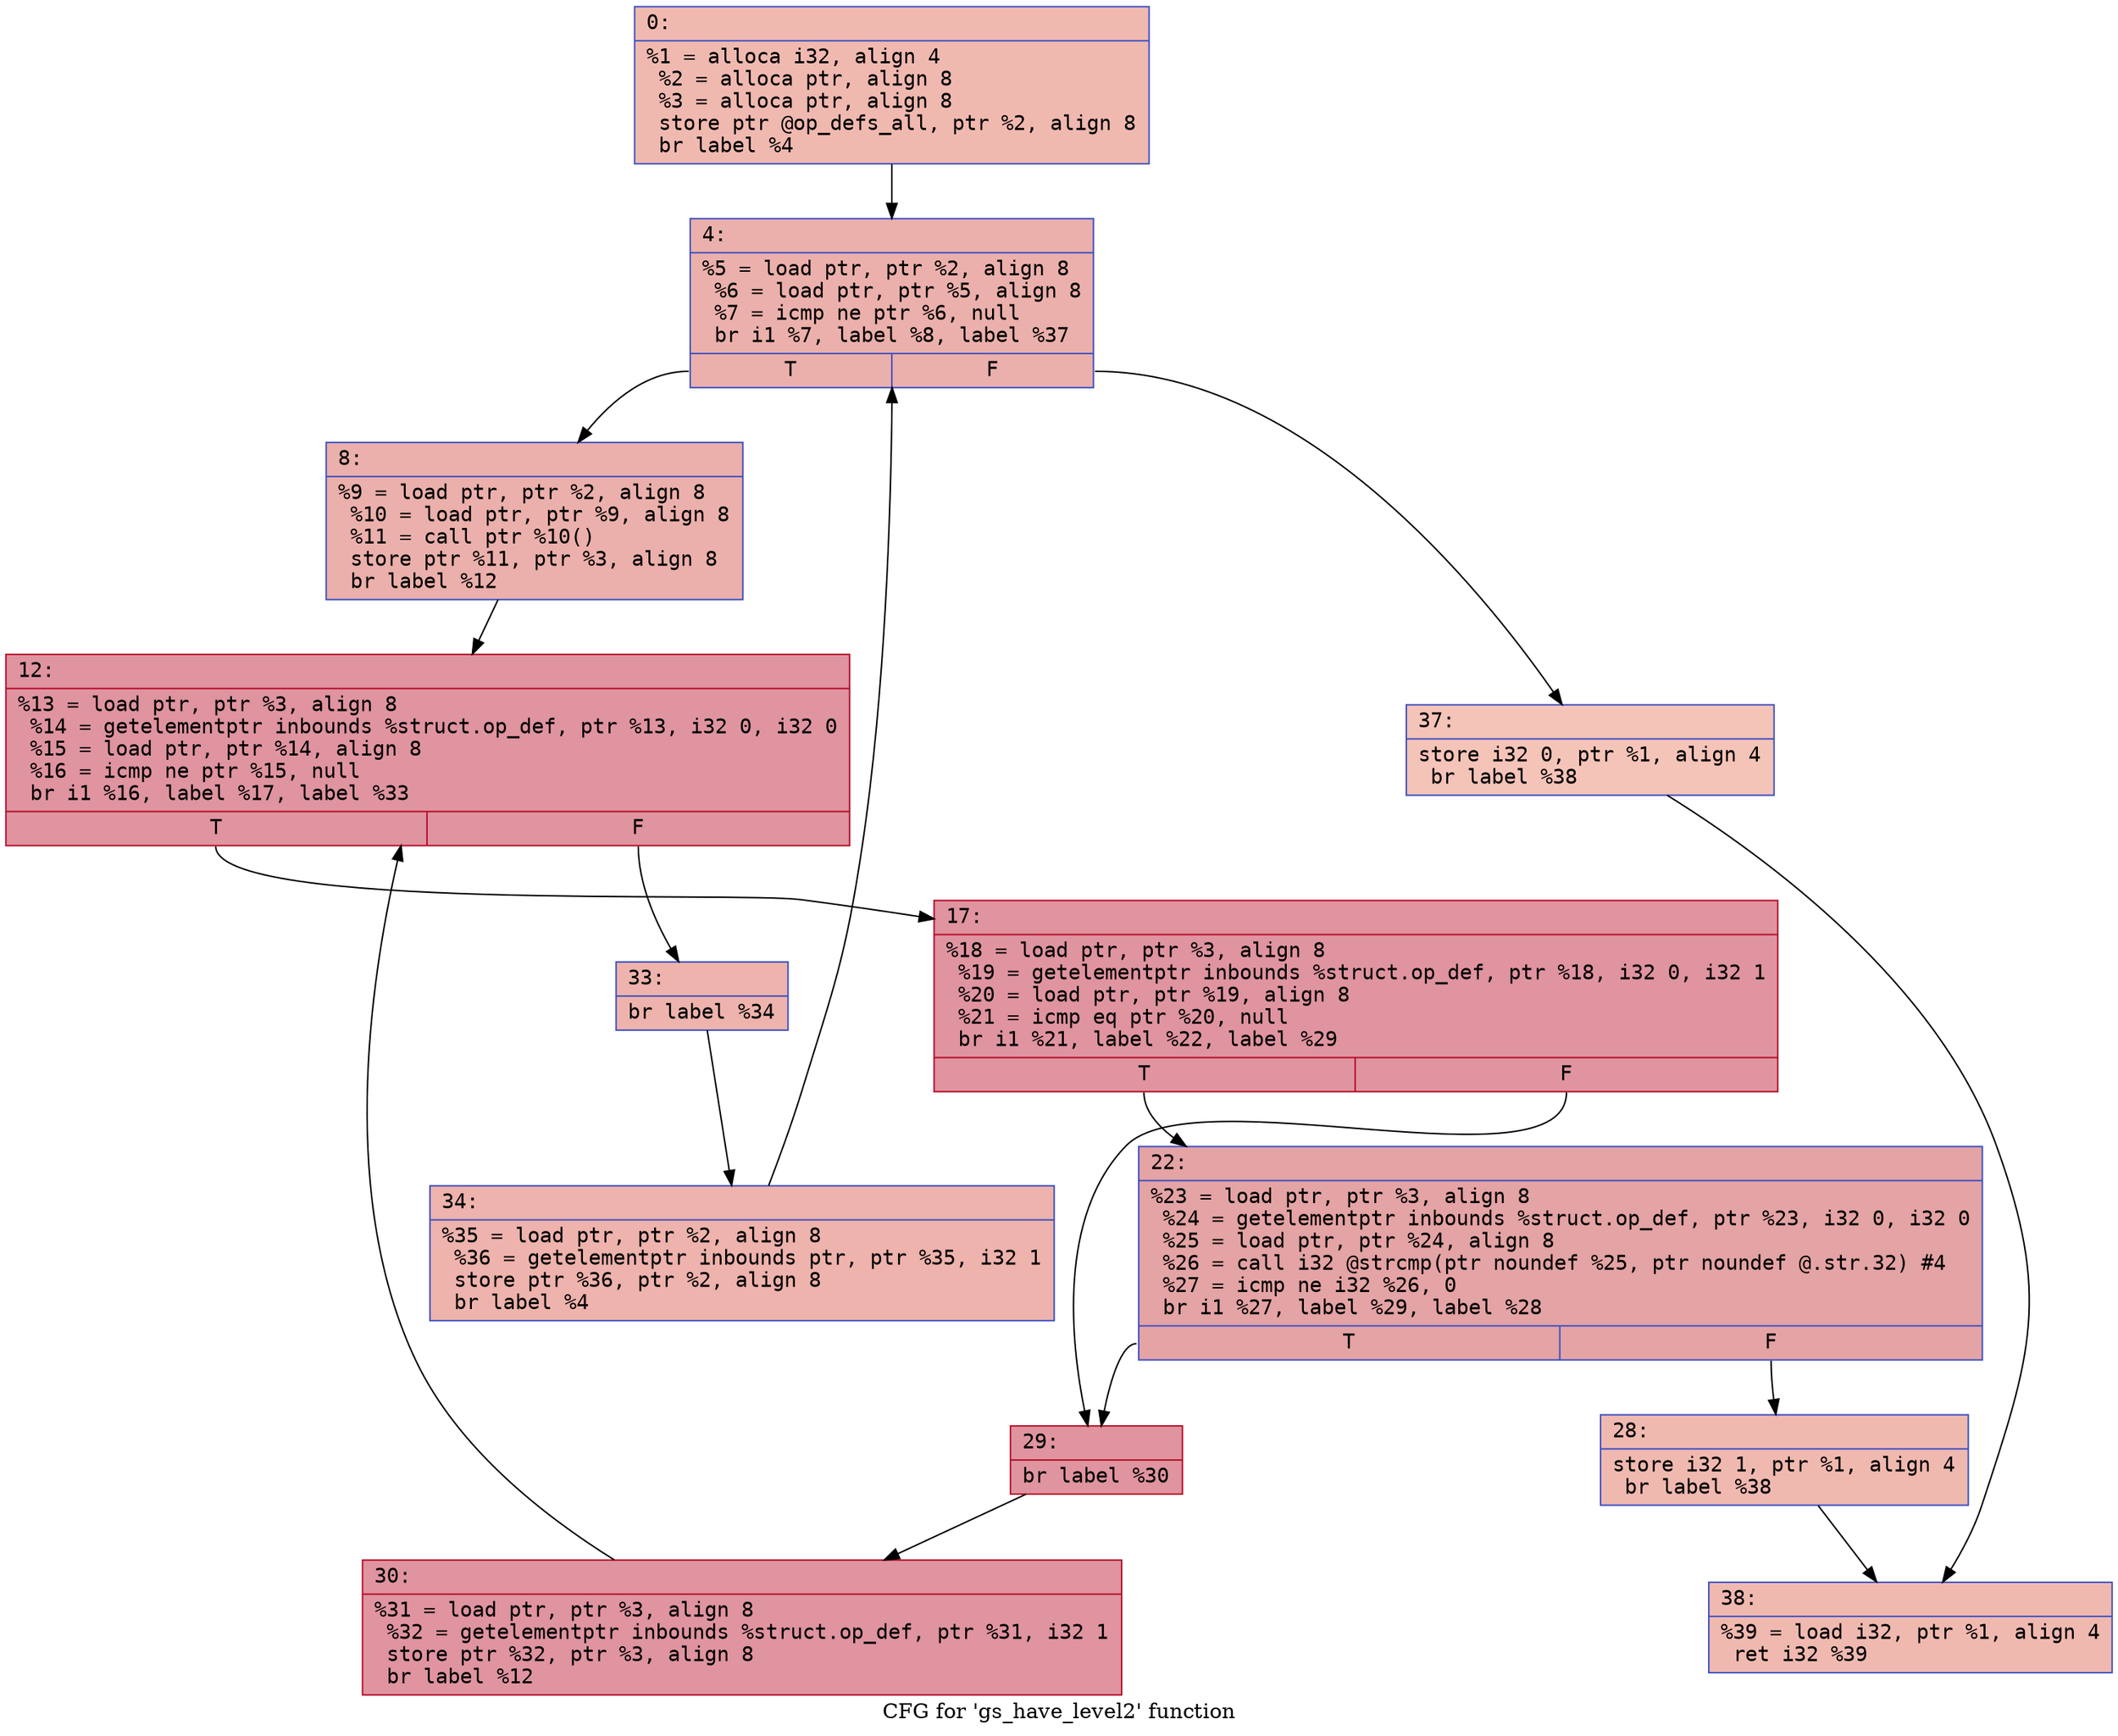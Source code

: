 digraph "CFG for 'gs_have_level2' function" {
	label="CFG for 'gs_have_level2' function";

	Node0x6000016425d0 [shape=record,color="#3d50c3ff", style=filled, fillcolor="#de614d70" fontname="Courier",label="{0:\l|  %1 = alloca i32, align 4\l  %2 = alloca ptr, align 8\l  %3 = alloca ptr, align 8\l  store ptr @op_defs_all, ptr %2, align 8\l  br label %4\l}"];
	Node0x6000016425d0 -> Node0x600001642620[tooltip="0 -> 4\nProbability 100.00%" ];
	Node0x600001642620 [shape=record,color="#3d50c3ff", style=filled, fillcolor="#d24b4070" fontname="Courier",label="{4:\l|  %5 = load ptr, ptr %2, align 8\l  %6 = load ptr, ptr %5, align 8\l  %7 = icmp ne ptr %6, null\l  br i1 %7, label %8, label %37\l|{<s0>T|<s1>F}}"];
	Node0x600001642620:s0 -> Node0x600001642670[tooltip="4 -> 8\nProbability 96.88%" ];
	Node0x600001642620:s1 -> Node0x600001642940[tooltip="4 -> 37\nProbability 3.12%" ];
	Node0x600001642670 [shape=record,color="#3d50c3ff", style=filled, fillcolor="#d24b4070" fontname="Courier",label="{8:\l|  %9 = load ptr, ptr %2, align 8\l  %10 = load ptr, ptr %9, align 8\l  %11 = call ptr %10()\l  store ptr %11, ptr %3, align 8\l  br label %12\l}"];
	Node0x600001642670 -> Node0x6000016426c0[tooltip="8 -> 12\nProbability 100.00%" ];
	Node0x6000016426c0 [shape=record,color="#b70d28ff", style=filled, fillcolor="#b70d2870" fontname="Courier",label="{12:\l|  %13 = load ptr, ptr %3, align 8\l  %14 = getelementptr inbounds %struct.op_def, ptr %13, i32 0, i32 0\l  %15 = load ptr, ptr %14, align 8\l  %16 = icmp ne ptr %15, null\l  br i1 %16, label %17, label %33\l|{<s0>T|<s1>F}}"];
	Node0x6000016426c0:s0 -> Node0x600001642710[tooltip="12 -> 17\nProbability 96.88%" ];
	Node0x6000016426c0:s1 -> Node0x6000016428a0[tooltip="12 -> 33\nProbability 3.12%" ];
	Node0x600001642710 [shape=record,color="#b70d28ff", style=filled, fillcolor="#b70d2870" fontname="Courier",label="{17:\l|  %18 = load ptr, ptr %3, align 8\l  %19 = getelementptr inbounds %struct.op_def, ptr %18, i32 0, i32 1\l  %20 = load ptr, ptr %19, align 8\l  %21 = icmp eq ptr %20, null\l  br i1 %21, label %22, label %29\l|{<s0>T|<s1>F}}"];
	Node0x600001642710:s0 -> Node0x600001642760[tooltip="17 -> 22\nProbability 37.50%" ];
	Node0x600001642710:s1 -> Node0x600001642800[tooltip="17 -> 29\nProbability 62.50%" ];
	Node0x600001642760 [shape=record,color="#3d50c3ff", style=filled, fillcolor="#c32e3170" fontname="Courier",label="{22:\l|  %23 = load ptr, ptr %3, align 8\l  %24 = getelementptr inbounds %struct.op_def, ptr %23, i32 0, i32 0\l  %25 = load ptr, ptr %24, align 8\l  %26 = call i32 @strcmp(ptr noundef %25, ptr noundef @.str.32) #4\l  %27 = icmp ne i32 %26, 0\l  br i1 %27, label %29, label %28\l|{<s0>T|<s1>F}}"];
	Node0x600001642760:s0 -> Node0x600001642800[tooltip="22 -> 29\nProbability 96.88%" ];
	Node0x600001642760:s1 -> Node0x6000016427b0[tooltip="22 -> 28\nProbability 3.12%" ];
	Node0x6000016427b0 [shape=record,color="#3d50c3ff", style=filled, fillcolor="#de614d70" fontname="Courier",label="{28:\l|  store i32 1, ptr %1, align 4\l  br label %38\l}"];
	Node0x6000016427b0 -> Node0x600001642990[tooltip="28 -> 38\nProbability 100.00%" ];
	Node0x600001642800 [shape=record,color="#b70d28ff", style=filled, fillcolor="#b70d2870" fontname="Courier",label="{29:\l|  br label %30\l}"];
	Node0x600001642800 -> Node0x600001642850[tooltip="29 -> 30\nProbability 100.00%" ];
	Node0x600001642850 [shape=record,color="#b70d28ff", style=filled, fillcolor="#b70d2870" fontname="Courier",label="{30:\l|  %31 = load ptr, ptr %3, align 8\l  %32 = getelementptr inbounds %struct.op_def, ptr %31, i32 1\l  store ptr %32, ptr %3, align 8\l  br label %12\l}"];
	Node0x600001642850 -> Node0x6000016426c0[tooltip="30 -> 12\nProbability 100.00%" ];
	Node0x6000016428a0 [shape=record,color="#3d50c3ff", style=filled, fillcolor="#d6524470" fontname="Courier",label="{33:\l|  br label %34\l}"];
	Node0x6000016428a0 -> Node0x6000016428f0[tooltip="33 -> 34\nProbability 100.00%" ];
	Node0x6000016428f0 [shape=record,color="#3d50c3ff", style=filled, fillcolor="#d6524470" fontname="Courier",label="{34:\l|  %35 = load ptr, ptr %2, align 8\l  %36 = getelementptr inbounds ptr, ptr %35, i32 1\l  store ptr %36, ptr %2, align 8\l  br label %4\l}"];
	Node0x6000016428f0 -> Node0x600001642620[tooltip="34 -> 4\nProbability 100.00%" ];
	Node0x600001642940 [shape=record,color="#3d50c3ff", style=filled, fillcolor="#e97a5f70" fontname="Courier",label="{37:\l|  store i32 0, ptr %1, align 4\l  br label %38\l}"];
	Node0x600001642940 -> Node0x600001642990[tooltip="37 -> 38\nProbability 100.00%" ];
	Node0x600001642990 [shape=record,color="#3d50c3ff", style=filled, fillcolor="#de614d70" fontname="Courier",label="{38:\l|  %39 = load i32, ptr %1, align 4\l  ret i32 %39\l}"];
}

